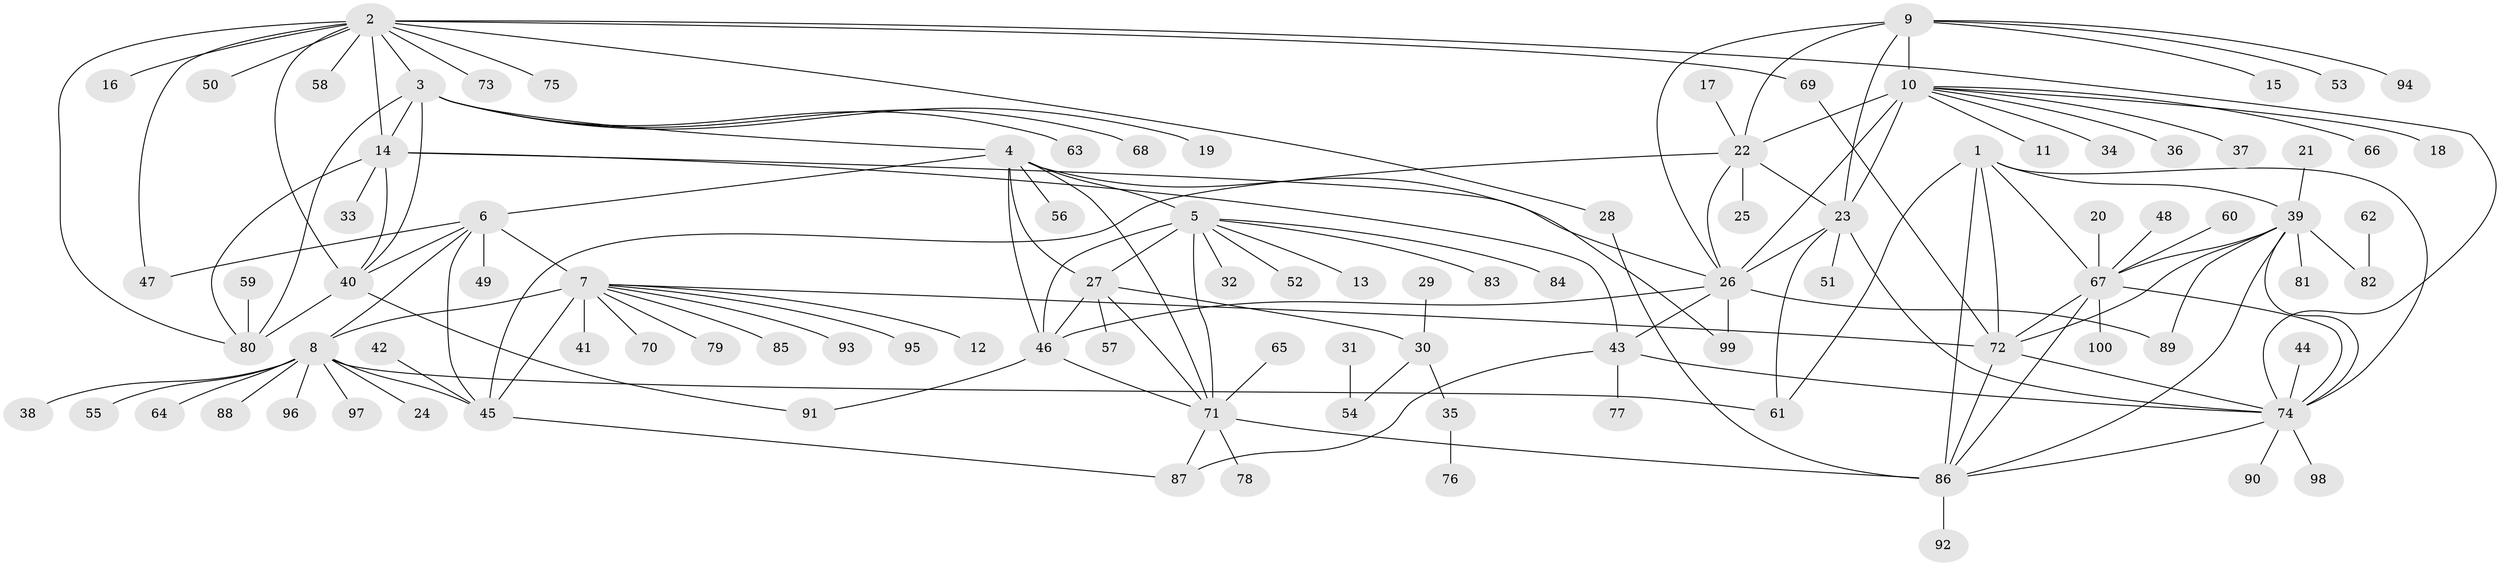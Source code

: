 // original degree distribution, {7: 0.03571428571428571, 13: 0.007142857142857143, 11: 0.02857142857142857, 6: 0.007142857142857143, 9: 0.05714285714285714, 10: 0.06428571428571428, 8: 0.03571428571428571, 12: 0.014285714285714285, 2: 0.11428571428571428, 1: 0.5785714285714286, 3: 0.04285714285714286, 5: 0.007142857142857143, 4: 0.007142857142857143}
// Generated by graph-tools (version 1.1) at 2025/37/03/04/25 23:37:37]
// undirected, 100 vertices, 148 edges
graph export_dot {
  node [color=gray90,style=filled];
  1;
  2;
  3;
  4;
  5;
  6;
  7;
  8;
  9;
  10;
  11;
  12;
  13;
  14;
  15;
  16;
  17;
  18;
  19;
  20;
  21;
  22;
  23;
  24;
  25;
  26;
  27;
  28;
  29;
  30;
  31;
  32;
  33;
  34;
  35;
  36;
  37;
  38;
  39;
  40;
  41;
  42;
  43;
  44;
  45;
  46;
  47;
  48;
  49;
  50;
  51;
  52;
  53;
  54;
  55;
  56;
  57;
  58;
  59;
  60;
  61;
  62;
  63;
  64;
  65;
  66;
  67;
  68;
  69;
  70;
  71;
  72;
  73;
  74;
  75;
  76;
  77;
  78;
  79;
  80;
  81;
  82;
  83;
  84;
  85;
  86;
  87;
  88;
  89;
  90;
  91;
  92;
  93;
  94;
  95;
  96;
  97;
  98;
  99;
  100;
  1 -- 39 [weight=2.0];
  1 -- 61 [weight=1.0];
  1 -- 67 [weight=2.0];
  1 -- 72 [weight=2.0];
  1 -- 74 [weight=2.0];
  1 -- 86 [weight=2.0];
  2 -- 3 [weight=4.0];
  2 -- 14 [weight=2.0];
  2 -- 16 [weight=1.0];
  2 -- 28 [weight=1.0];
  2 -- 40 [weight=2.0];
  2 -- 47 [weight=1.0];
  2 -- 50 [weight=1.0];
  2 -- 58 [weight=1.0];
  2 -- 69 [weight=1.0];
  2 -- 73 [weight=1.0];
  2 -- 74 [weight=1.0];
  2 -- 75 [weight=1.0];
  2 -- 80 [weight=2.0];
  3 -- 4 [weight=1.0];
  3 -- 14 [weight=2.0];
  3 -- 19 [weight=1.0];
  3 -- 40 [weight=2.0];
  3 -- 63 [weight=1.0];
  3 -- 68 [weight=1.0];
  3 -- 80 [weight=2.0];
  4 -- 5 [weight=4.0];
  4 -- 6 [weight=1.0];
  4 -- 27 [weight=2.0];
  4 -- 46 [weight=2.0];
  4 -- 56 [weight=1.0];
  4 -- 71 [weight=2.0];
  4 -- 99 [weight=1.0];
  5 -- 13 [weight=1.0];
  5 -- 27 [weight=2.0];
  5 -- 32 [weight=1.0];
  5 -- 46 [weight=2.0];
  5 -- 52 [weight=1.0];
  5 -- 71 [weight=2.0];
  5 -- 83 [weight=1.0];
  5 -- 84 [weight=1.0];
  6 -- 7 [weight=4.0];
  6 -- 8 [weight=4.0];
  6 -- 40 [weight=1.0];
  6 -- 45 [weight=2.0];
  6 -- 47 [weight=1.0];
  6 -- 49 [weight=1.0];
  7 -- 8 [weight=4.0];
  7 -- 12 [weight=1.0];
  7 -- 41 [weight=1.0];
  7 -- 45 [weight=2.0];
  7 -- 70 [weight=1.0];
  7 -- 72 [weight=1.0];
  7 -- 79 [weight=1.0];
  7 -- 85 [weight=1.0];
  7 -- 93 [weight=1.0];
  7 -- 95 [weight=1.0];
  8 -- 24 [weight=1.0];
  8 -- 38 [weight=1.0];
  8 -- 45 [weight=2.0];
  8 -- 55 [weight=1.0];
  8 -- 61 [weight=1.0];
  8 -- 64 [weight=1.0];
  8 -- 88 [weight=1.0];
  8 -- 96 [weight=1.0];
  8 -- 97 [weight=1.0];
  9 -- 10 [weight=4.0];
  9 -- 15 [weight=1.0];
  9 -- 22 [weight=2.0];
  9 -- 23 [weight=2.0];
  9 -- 26 [weight=2.0];
  9 -- 53 [weight=1.0];
  9 -- 94 [weight=1.0];
  10 -- 11 [weight=1.0];
  10 -- 18 [weight=1.0];
  10 -- 22 [weight=2.0];
  10 -- 23 [weight=2.0];
  10 -- 26 [weight=2.0];
  10 -- 34 [weight=1.0];
  10 -- 36 [weight=1.0];
  10 -- 37 [weight=1.0];
  10 -- 66 [weight=1.0];
  14 -- 26 [weight=1.0];
  14 -- 33 [weight=1.0];
  14 -- 40 [weight=1.0];
  14 -- 43 [weight=1.0];
  14 -- 80 [weight=1.0];
  17 -- 22 [weight=1.0];
  20 -- 67 [weight=1.0];
  21 -- 39 [weight=1.0];
  22 -- 23 [weight=1.0];
  22 -- 25 [weight=1.0];
  22 -- 26 [weight=1.0];
  22 -- 45 [weight=1.0];
  23 -- 26 [weight=1.0];
  23 -- 51 [weight=1.0];
  23 -- 61 [weight=1.0];
  23 -- 74 [weight=1.0];
  26 -- 43 [weight=1.0];
  26 -- 46 [weight=1.0];
  26 -- 89 [weight=1.0];
  26 -- 99 [weight=1.0];
  27 -- 30 [weight=1.0];
  27 -- 46 [weight=1.0];
  27 -- 57 [weight=1.0];
  27 -- 71 [weight=1.0];
  28 -- 86 [weight=1.0];
  29 -- 30 [weight=1.0];
  30 -- 35 [weight=1.0];
  30 -- 54 [weight=1.0];
  31 -- 54 [weight=1.0];
  35 -- 76 [weight=1.0];
  39 -- 67 [weight=1.0];
  39 -- 72 [weight=1.0];
  39 -- 74 [weight=1.0];
  39 -- 81 [weight=1.0];
  39 -- 82 [weight=1.0];
  39 -- 86 [weight=1.0];
  39 -- 89 [weight=1.0];
  40 -- 80 [weight=1.0];
  40 -- 91 [weight=1.0];
  42 -- 45 [weight=1.0];
  43 -- 74 [weight=1.0];
  43 -- 77 [weight=1.0];
  43 -- 87 [weight=1.0];
  44 -- 74 [weight=1.0];
  45 -- 87 [weight=1.0];
  46 -- 71 [weight=1.0];
  46 -- 91 [weight=1.0];
  48 -- 67 [weight=1.0];
  59 -- 80 [weight=1.0];
  60 -- 67 [weight=1.0];
  62 -- 82 [weight=1.0];
  65 -- 71 [weight=1.0];
  67 -- 72 [weight=1.0];
  67 -- 74 [weight=1.0];
  67 -- 86 [weight=1.0];
  67 -- 100 [weight=1.0];
  69 -- 72 [weight=1.0];
  71 -- 78 [weight=1.0];
  71 -- 86 [weight=1.0];
  71 -- 87 [weight=1.0];
  72 -- 74 [weight=1.0];
  72 -- 86 [weight=1.0];
  74 -- 86 [weight=1.0];
  74 -- 90 [weight=1.0];
  74 -- 98 [weight=1.0];
  86 -- 92 [weight=1.0];
}
